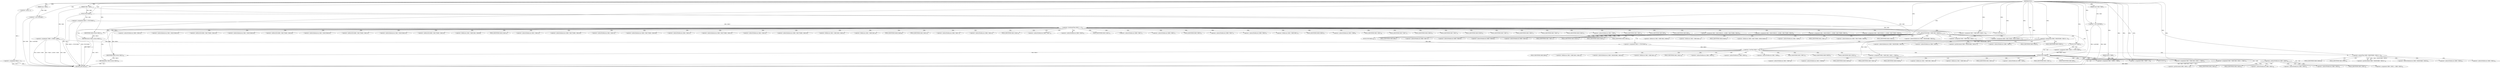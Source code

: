 digraph "FUN1" {  
"8" [label = <(METHOD,FUN1)<SUB>1</SUB>> ]
"256" [label = <(METHOD_RETURN,int)<SUB>1</SUB>> ]
"9" [label = <(PARAM,VAR1 *VAR2)<SUB>1</SUB>> ]
"10" [label = <(PARAM,size_t VAR3)<SUB>1</SUB>> ]
"11" [label = <(PARAM,const VAR4 *VAR5)<SUB>2</SUB>> ]
"12" [label = <(PARAM,int64_t VAR6)<SUB>3</SUB>> ]
"15" [label = <(&lt;operator&gt;.assignment,*VAR8 = &amp;VAR2-&gt;VAR9)<SUB>5</SUB>> ]
"22" [label = <(&lt;operator&gt;.assignment,VAR10 = -1)<SUB>6</SUB>> ]
"26" [label = <(&lt;operator&gt;.cast,(void)VAR3)<SUB>7</SUB>> ]
"29" [label = <(&lt;operator&gt;.cast,(void)VAR5)<SUB>8</SUB>> ]
"32" [label = <(&lt;operator&gt;.assignment,VAR2-&gt;VAR9.VAR11.VAR12 = VAR13)<SUB>10</SUB>> ]
"41" [label = <(&lt;operator&gt;.assignment,VAR10 = FUN2(VAR2))<SUB>12</SUB>> ]
"52" [label = <(&lt;operator&gt;.assignment,VAR8-&gt;VAR14 = FUN3 (VAR8))<SUB>16</SUB>> ]
"58" [label = <(&lt;operator&gt;.assignment,VAR2-&gt;VAR15[VAR16] = &amp;VAR8-&gt;VAR17[VAR8-&gt;VAR14])<SUB>19</SUB>> ]
"72" [label = <(&lt;operator&gt;.assignment,VAR2-&gt;VAR15[VAR18] = &amp;VAR8-&gt;VAR17[VAR8-&gt;VAR19])<SUB>20</SUB>> ]
"86" [label = <(&lt;operator&gt;.assignment,VAR2-&gt;VAR15[VAR20] = &amp;VAR8-&gt;VAR17[VAR8-&gt;VAR21])<SUB>21</SUB>> ]
"100" [label = <(&lt;operator&gt;.assignment,VAR2-&gt;VAR15[VAR22] = &amp;VAR8-&gt;VAR17[VAR8-&gt;VAR23])<SUB>22</SUB>> ]
"155" [label = <(&lt;operator&gt;.assignment,VAR2-&gt;VAR9.VAR11.VAR28 = 1)<SUB>37</SUB>> ]
"164" [label = <(&lt;operator&gt;.assignment,VAR10 = FUN5(VAR2))<SUB>39</SUB>> ]
"216" [label = <(FUN7,FUN7())<SUB>56</SUB>> ]
"233" [label = <(&lt;operator&gt;.assignment,VAR2-&gt;VAR47 = 0)<SUB>86</SUB>> ]
"238" [label = <(&lt;operator&gt;.assignment,VAR2-&gt;VAR48 = VAR6)<SUB>87</SUB>> ]
"244" [label = <(&lt;operator&gt;.assignment,VAR2-&gt;VAR9.VAR11.VAR28 = 0)<SUB>90</SUB>> ]
"253" [label = <(FUN7,FUN7())<SUB>91</SUB>> ]
"254" [label = <(RETURN,return VAR10;,return VAR10;)<SUB>92</SUB>> ]
"46" [label = <(&lt;operator&gt;.lessEqualsThan,VAR10 &lt;= 0)<SUB>13</SUB>> ]
"115" [label = <(FUN4,FUN4(VAR2-&gt;VAR9.VAR11.VAR24))<SUB>24</SUB>> ]
"169" [label = <(&lt;operator&gt;.lessThan,VAR10 &lt; 0)<SUB>41</SUB>> ]
"203" [label = <(FUN6,FUN6 (VAR8))<SUB>50</SUB>> ]
"255" [label = <(IDENTIFIER,VAR10,return VAR10;)<SUB>92</SUB>> ]
"24" [label = <(&lt;operator&gt;.minus,-1)<SUB>6</SUB>> ]
"43" [label = <(FUN2,FUN2(VAR2))<SUB>12</SUB>> ]
"50" [label = <(RETURN,return VAR10;,return VAR10;)<SUB>14</SUB>> ]
"56" [label = <(FUN3,FUN3 (VAR8))<SUB>16</SUB>> ]
"124" [label = <(&lt;operator&gt;.assignment,VAR8-&gt;VAR17[VAR8-&gt;VAR19].VAR25 = 1)<SUB>27</SUB>> ]
"166" [label = <(FUN5,FUN5(VAR2))<SUB>39</SUB>> ]
"192" [label = <(&lt;operator&gt;.assignment,VAR2-&gt;VAR9.VAR11.VAR12 = VAR29)<SUB>46</SUB>> ]
"206" [label = <(&lt;operator&gt;.assignment,VAR2-&gt;VAR9.VAR11.VAR12 = VAR29)<SUB>52</SUB>> ]
"222" [label = <(&lt;operator&gt;.postIncrement,VAR8-&gt;VAR31++)<SUB>60</SUB>> ]
"226" [label = <(&lt;operator&gt;.assignment,VAR8-&gt;VAR32 = VAR8-&gt;VAR33)<SUB>61</SUB>> ]
"51" [label = <(IDENTIFIER,VAR10,return VAR10;)<SUB>14</SUB>> ]
"136" [label = <(&lt;operator&gt;.greaterThan,VAR8-&gt;VAR26[VAR8-&gt;VAR14] &gt; 0)<SUB>30</SUB>> ]
"174" [label = <(&lt;operator&gt;.greaterThan,VAR8-&gt;VAR26[VAR8-&gt;VAR14] &gt; 0)<SUB>43</SUB>> ]
"146" [label = <(&lt;operator&gt;.postDecrement,VAR8-&gt;VAR26[VAR8-&gt;VAR14]--)<SUB>31</SUB>> ]
"184" [label = <(&lt;operator&gt;.postDecrement,VAR8-&gt;VAR26[VAR8-&gt;VAR14]--)<SUB>44</SUB>> ]
"53" [label = <(&lt;operator&gt;.indirectFieldAccess,VAR8-&gt;VAR14)<SUB>16</SUB>> ]
"59" [label = <(&lt;operator&gt;.indirectIndexAccess,VAR2-&gt;VAR15[VAR16])<SUB>19</SUB>> ]
"64" [label = <(&lt;operator&gt;.addressOf,&amp;VAR8-&gt;VAR17[VAR8-&gt;VAR14])<SUB>19</SUB>> ]
"73" [label = <(&lt;operator&gt;.indirectIndexAccess,VAR2-&gt;VAR15[VAR18])<SUB>20</SUB>> ]
"78" [label = <(&lt;operator&gt;.addressOf,&amp;VAR8-&gt;VAR17[VAR8-&gt;VAR19])<SUB>20</SUB>> ]
"87" [label = <(&lt;operator&gt;.indirectIndexAccess,VAR2-&gt;VAR15[VAR20])<SUB>21</SUB>> ]
"92" [label = <(&lt;operator&gt;.addressOf,&amp;VAR8-&gt;VAR17[VAR8-&gt;VAR21])<SUB>21</SUB>> ]
"101" [label = <(&lt;operator&gt;.indirectIndexAccess,VAR2-&gt;VAR15[VAR22])<SUB>22</SUB>> ]
"106" [label = <(&lt;operator&gt;.addressOf,&amp;VAR8-&gt;VAR17[VAR8-&gt;VAR23])<SUB>22</SUB>> ]
"156" [label = <(&lt;operator&gt;.fieldAccess,VAR2-&gt;VAR9.VAR11.VAR28)<SUB>37</SUB>> ]
"218" [label = <(&lt;operator&gt;.indirectFieldAccess,VAR8-&gt;VAR30)<SUB>58</SUB>> ]
"234" [label = <(&lt;operator&gt;.indirectFieldAccess,VAR2-&gt;VAR47)<SUB>86</SUB>> ]
"239" [label = <(&lt;operator&gt;.indirectFieldAccess,VAR2-&gt;VAR48)<SUB>87</SUB>> ]
"245" [label = <(&lt;operator&gt;.fieldAccess,VAR2-&gt;VAR9.VAR11.VAR28)<SUB>90</SUB>> ]
"55" [label = <(FIELD_IDENTIFIER,VAR14,VAR14)<SUB>16</SUB>> ]
"60" [label = <(&lt;operator&gt;.indirectFieldAccess,VAR2-&gt;VAR15)<SUB>19</SUB>> ]
"65" [label = <(&lt;operator&gt;.indirectIndexAccess,VAR8-&gt;VAR17[VAR8-&gt;VAR14])<SUB>19</SUB>> ]
"74" [label = <(&lt;operator&gt;.indirectFieldAccess,VAR2-&gt;VAR15)<SUB>20</SUB>> ]
"79" [label = <(&lt;operator&gt;.indirectIndexAccess,VAR8-&gt;VAR17[VAR8-&gt;VAR19])<SUB>20</SUB>> ]
"88" [label = <(&lt;operator&gt;.indirectFieldAccess,VAR2-&gt;VAR15)<SUB>21</SUB>> ]
"93" [label = <(&lt;operator&gt;.indirectIndexAccess,VAR8-&gt;VAR17[VAR8-&gt;VAR21])<SUB>21</SUB>> ]
"102" [label = <(&lt;operator&gt;.indirectFieldAccess,VAR2-&gt;VAR15)<SUB>22</SUB>> ]
"107" [label = <(&lt;operator&gt;.indirectIndexAccess,VAR8-&gt;VAR17[VAR8-&gt;VAR23])<SUB>22</SUB>> ]
"116" [label = <(&lt;operator&gt;.fieldAccess,VAR2-&gt;VAR9.VAR11.VAR24)<SUB>24</SUB>> ]
"157" [label = <(&lt;operator&gt;.fieldAccess,VAR2-&gt;VAR9.VAR11)<SUB>37</SUB>> ]
"162" [label = <(FIELD_IDENTIFIER,VAR28,VAR28)<SUB>37</SUB>> ]
"220" [label = <(FIELD_IDENTIFIER,VAR30,VAR30)<SUB>58</SUB>> ]
"236" [label = <(FIELD_IDENTIFIER,VAR47,VAR47)<SUB>86</SUB>> ]
"241" [label = <(FIELD_IDENTIFIER,VAR48,VAR48)<SUB>87</SUB>> ]
"246" [label = <(&lt;operator&gt;.fieldAccess,VAR2-&gt;VAR9.VAR11)<SUB>90</SUB>> ]
"251" [label = <(FIELD_IDENTIFIER,VAR28,VAR28)<SUB>90</SUB>> ]
"62" [label = <(FIELD_IDENTIFIER,VAR15,VAR15)<SUB>19</SUB>> ]
"66" [label = <(&lt;operator&gt;.indirectFieldAccess,VAR8-&gt;VAR17)<SUB>19</SUB>> ]
"69" [label = <(&lt;operator&gt;.indirectFieldAccess,VAR8-&gt;VAR14)<SUB>19</SUB>> ]
"76" [label = <(FIELD_IDENTIFIER,VAR15,VAR15)<SUB>20</SUB>> ]
"80" [label = <(&lt;operator&gt;.indirectFieldAccess,VAR8-&gt;VAR17)<SUB>20</SUB>> ]
"83" [label = <(&lt;operator&gt;.indirectFieldAccess,VAR8-&gt;VAR19)<SUB>20</SUB>> ]
"90" [label = <(FIELD_IDENTIFIER,VAR15,VAR15)<SUB>21</SUB>> ]
"94" [label = <(&lt;operator&gt;.indirectFieldAccess,VAR8-&gt;VAR17)<SUB>21</SUB>> ]
"97" [label = <(&lt;operator&gt;.indirectFieldAccess,VAR8-&gt;VAR21)<SUB>21</SUB>> ]
"104" [label = <(FIELD_IDENTIFIER,VAR15,VAR15)<SUB>22</SUB>> ]
"108" [label = <(&lt;operator&gt;.indirectFieldAccess,VAR8-&gt;VAR17)<SUB>22</SUB>> ]
"111" [label = <(&lt;operator&gt;.indirectFieldAccess,VAR8-&gt;VAR23)<SUB>22</SUB>> ]
"117" [label = <(&lt;operator&gt;.fieldAccess,VAR2-&gt;VAR9.VAR11)<SUB>24</SUB>> ]
"122" [label = <(FIELD_IDENTIFIER,VAR24,VAR24)<SUB>24</SUB>> ]
"125" [label = <(&lt;operator&gt;.fieldAccess,VAR8-&gt;VAR17[VAR8-&gt;VAR19].VAR25)<SUB>27</SUB>> ]
"158" [label = <(&lt;operator&gt;.indirectFieldAccess,VAR2-&gt;VAR9)<SUB>37</SUB>> ]
"161" [label = <(FIELD_IDENTIFIER,VAR11,VAR11)<SUB>37</SUB>> ]
"193" [label = <(&lt;operator&gt;.fieldAccess,VAR2-&gt;VAR9.VAR11.VAR12)<SUB>46</SUB>> ]
"207" [label = <(&lt;operator&gt;.fieldAccess,VAR2-&gt;VAR9.VAR11.VAR12)<SUB>52</SUB>> ]
"223" [label = <(&lt;operator&gt;.indirectFieldAccess,VAR8-&gt;VAR31)<SUB>60</SUB>> ]
"227" [label = <(&lt;operator&gt;.indirectFieldAccess,VAR8-&gt;VAR32)<SUB>61</SUB>> ]
"230" [label = <(&lt;operator&gt;.indirectFieldAccess,VAR8-&gt;VAR33)<SUB>61</SUB>> ]
"247" [label = <(&lt;operator&gt;.indirectFieldAccess,VAR2-&gt;VAR9)<SUB>90</SUB>> ]
"250" [label = <(FIELD_IDENTIFIER,VAR11,VAR11)<SUB>90</SUB>> ]
"68" [label = <(FIELD_IDENTIFIER,VAR17,VAR17)<SUB>19</SUB>> ]
"71" [label = <(FIELD_IDENTIFIER,VAR14,VAR14)<SUB>19</SUB>> ]
"82" [label = <(FIELD_IDENTIFIER,VAR17,VAR17)<SUB>20</SUB>> ]
"85" [label = <(FIELD_IDENTIFIER,VAR19,VAR19)<SUB>20</SUB>> ]
"96" [label = <(FIELD_IDENTIFIER,VAR17,VAR17)<SUB>21</SUB>> ]
"99" [label = <(FIELD_IDENTIFIER,VAR21,VAR21)<SUB>21</SUB>> ]
"110" [label = <(FIELD_IDENTIFIER,VAR17,VAR17)<SUB>22</SUB>> ]
"113" [label = <(FIELD_IDENTIFIER,VAR23,VAR23)<SUB>22</SUB>> ]
"118" [label = <(&lt;operator&gt;.indirectFieldAccess,VAR2-&gt;VAR9)<SUB>24</SUB>> ]
"121" [label = <(FIELD_IDENTIFIER,VAR11,VAR11)<SUB>24</SUB>> ]
"126" [label = <(&lt;operator&gt;.indirectIndexAccess,VAR8-&gt;VAR17[VAR8-&gt;VAR19])<SUB>27</SUB>> ]
"133" [label = <(FIELD_IDENTIFIER,VAR25,VAR25)<SUB>27</SUB>> ]
"137" [label = <(&lt;operator&gt;.indirectIndexAccess,VAR8-&gt;VAR26[VAR8-&gt;VAR14])<SUB>30</SUB>> ]
"160" [label = <(FIELD_IDENTIFIER,VAR9,VAR9)<SUB>37</SUB>> ]
"175" [label = <(&lt;operator&gt;.indirectIndexAccess,VAR8-&gt;VAR26[VAR8-&gt;VAR14])<SUB>43</SUB>> ]
"194" [label = <(&lt;operator&gt;.fieldAccess,VAR2-&gt;VAR9.VAR11)<SUB>46</SUB>> ]
"199" [label = <(FIELD_IDENTIFIER,VAR12,VAR12)<SUB>46</SUB>> ]
"208" [label = <(&lt;operator&gt;.fieldAccess,VAR2-&gt;VAR9.VAR11)<SUB>52</SUB>> ]
"213" [label = <(FIELD_IDENTIFIER,VAR12,VAR12)<SUB>52</SUB>> ]
"225" [label = <(FIELD_IDENTIFIER,VAR31,VAR31)<SUB>60</SUB>> ]
"229" [label = <(FIELD_IDENTIFIER,VAR32,VAR32)<SUB>61</SUB>> ]
"232" [label = <(FIELD_IDENTIFIER,VAR33,VAR33)<SUB>61</SUB>> ]
"249" [label = <(FIELD_IDENTIFIER,VAR9,VAR9)<SUB>90</SUB>> ]
"120" [label = <(FIELD_IDENTIFIER,VAR9,VAR9)<SUB>24</SUB>> ]
"127" [label = <(&lt;operator&gt;.indirectFieldAccess,VAR8-&gt;VAR17)<SUB>27</SUB>> ]
"130" [label = <(&lt;operator&gt;.indirectFieldAccess,VAR8-&gt;VAR19)<SUB>27</SUB>> ]
"138" [label = <(&lt;operator&gt;.indirectFieldAccess,VAR8-&gt;VAR26)<SUB>30</SUB>> ]
"141" [label = <(&lt;operator&gt;.indirectFieldAccess,VAR8-&gt;VAR14)<SUB>30</SUB>> ]
"147" [label = <(&lt;operator&gt;.indirectIndexAccess,VAR8-&gt;VAR26[VAR8-&gt;VAR14])<SUB>31</SUB>> ]
"176" [label = <(&lt;operator&gt;.indirectFieldAccess,VAR8-&gt;VAR26)<SUB>43</SUB>> ]
"179" [label = <(&lt;operator&gt;.indirectFieldAccess,VAR8-&gt;VAR14)<SUB>43</SUB>> ]
"185" [label = <(&lt;operator&gt;.indirectIndexAccess,VAR8-&gt;VAR26[VAR8-&gt;VAR14])<SUB>44</SUB>> ]
"195" [label = <(&lt;operator&gt;.indirectFieldAccess,VAR2-&gt;VAR9)<SUB>46</SUB>> ]
"198" [label = <(FIELD_IDENTIFIER,VAR11,VAR11)<SUB>46</SUB>> ]
"209" [label = <(&lt;operator&gt;.indirectFieldAccess,VAR2-&gt;VAR9)<SUB>52</SUB>> ]
"212" [label = <(FIELD_IDENTIFIER,VAR11,VAR11)<SUB>52</SUB>> ]
"129" [label = <(FIELD_IDENTIFIER,VAR17,VAR17)<SUB>27</SUB>> ]
"132" [label = <(FIELD_IDENTIFIER,VAR19,VAR19)<SUB>27</SUB>> ]
"140" [label = <(FIELD_IDENTIFIER,VAR26,VAR26)<SUB>30</SUB>> ]
"143" [label = <(FIELD_IDENTIFIER,VAR14,VAR14)<SUB>30</SUB>> ]
"148" [label = <(&lt;operator&gt;.indirectFieldAccess,VAR8-&gt;VAR26)<SUB>31</SUB>> ]
"151" [label = <(&lt;operator&gt;.indirectFieldAccess,VAR8-&gt;VAR14)<SUB>31</SUB>> ]
"178" [label = <(FIELD_IDENTIFIER,VAR26,VAR26)<SUB>43</SUB>> ]
"181" [label = <(FIELD_IDENTIFIER,VAR14,VAR14)<SUB>43</SUB>> ]
"186" [label = <(&lt;operator&gt;.indirectFieldAccess,VAR8-&gt;VAR26)<SUB>44</SUB>> ]
"189" [label = <(&lt;operator&gt;.indirectFieldAccess,VAR8-&gt;VAR14)<SUB>44</SUB>> ]
"197" [label = <(FIELD_IDENTIFIER,VAR9,VAR9)<SUB>46</SUB>> ]
"211" [label = <(FIELD_IDENTIFIER,VAR9,VAR9)<SUB>52</SUB>> ]
"150" [label = <(FIELD_IDENTIFIER,VAR26,VAR26)<SUB>31</SUB>> ]
"153" [label = <(FIELD_IDENTIFIER,VAR14,VAR14)<SUB>31</SUB>> ]
"188" [label = <(FIELD_IDENTIFIER,VAR26,VAR26)<SUB>44</SUB>> ]
"191" [label = <(FIELD_IDENTIFIER,VAR14,VAR14)<SUB>44</SUB>> ]
  "254" -> "256"  [ label = "DDG: &lt;RET&gt;"] 
  "50" -> "256"  [ label = "DDG: &lt;RET&gt;"] 
  "12" -> "256"  [ label = "DDG: VAR6"] 
  "15" -> "256"  [ label = "DDG: VAR8"] 
  "15" -> "256"  [ label = "DDG: &amp;VAR2-&gt;VAR9"] 
  "15" -> "256"  [ label = "DDG: *VAR8 = &amp;VAR2-&gt;VAR9"] 
  "22" -> "256"  [ label = "DDG: -1"] 
  "22" -> "256"  [ label = "DDG: VAR10 = -1"] 
  "26" -> "256"  [ label = "DDG: VAR3"] 
  "26" -> "256"  [ label = "DDG: (void)VAR3"] 
  "29" -> "256"  [ label = "DDG: VAR5"] 
  "29" -> "256"  [ label = "DDG: (void)VAR5"] 
  "32" -> "256"  [ label = "DDG: VAR2-&gt;VAR9.VAR11.VAR12 = VAR13"] 
  "43" -> "256"  [ label = "DDG: VAR2"] 
  "41" -> "256"  [ label = "DDG: FUN2(VAR2)"] 
  "41" -> "256"  [ label = "DDG: VAR10 = FUN2(VAR2)"] 
  "46" -> "256"  [ label = "DDG: VAR10"] 
  "46" -> "256"  [ label = "DDG: VAR10 &lt;= 0"] 
  "32" -> "256"  [ label = "DDG: VAR13"] 
  "8" -> "9"  [ label = "DDG: "] 
  "8" -> "10"  [ label = "DDG: "] 
  "8" -> "11"  [ label = "DDG: "] 
  "8" -> "12"  [ label = "DDG: "] 
  "9" -> "15"  [ label = "DDG: VAR2"] 
  "24" -> "22"  [ label = "DDG: 1"] 
  "10" -> "26"  [ label = "DDG: VAR3"] 
  "8" -> "26"  [ label = "DDG: "] 
  "11" -> "29"  [ label = "DDG: VAR5"] 
  "8" -> "29"  [ label = "DDG: "] 
  "8" -> "32"  [ label = "DDG: "] 
  "43" -> "41"  [ label = "DDG: VAR2"] 
  "56" -> "52"  [ label = "DDG: VAR8"] 
  "8" -> "155"  [ label = "DDG: "] 
  "166" -> "164"  [ label = "DDG: VAR2"] 
  "8" -> "216"  [ label = "DDG: "] 
  "8" -> "233"  [ label = "DDG: "] 
  "12" -> "238"  [ label = "DDG: VAR6"] 
  "8" -> "238"  [ label = "DDG: "] 
  "8" -> "244"  [ label = "DDG: "] 
  "8" -> "253"  [ label = "DDG: "] 
  "255" -> "254"  [ label = "DDG: VAR10"] 
  "46" -> "255"  [ label = "DDG: VAR10"] 
  "169" -> "255"  [ label = "DDG: VAR10"] 
  "8" -> "255"  [ label = "DDG: "] 
  "8" -> "24"  [ label = "DDG: "] 
  "9" -> "43"  [ label = "DDG: VAR2"] 
  "8" -> "43"  [ label = "DDG: "] 
  "41" -> "46"  [ label = "DDG: VAR10"] 
  "8" -> "46"  [ label = "DDG: "] 
  "51" -> "50"  [ label = "DDG: VAR10"] 
  "15" -> "56"  [ label = "DDG: VAR8"] 
  "8" -> "56"  [ label = "DDG: "] 
  "8" -> "124"  [ label = "DDG: "] 
  "43" -> "166"  [ label = "DDG: VAR2"] 
  "8" -> "166"  [ label = "DDG: "] 
  "9" -> "166"  [ label = "DDG: VAR2"] 
  "164" -> "169"  [ label = "DDG: VAR10"] 
  "8" -> "169"  [ label = "DDG: "] 
  "8" -> "192"  [ label = "DDG: "] 
  "52" -> "203"  [ label = "DDG: VAR8-&gt;VAR14"] 
  "56" -> "203"  [ label = "DDG: VAR8"] 
  "8" -> "203"  [ label = "DDG: "] 
  "8" -> "206"  [ label = "DDG: "] 
  "203" -> "226"  [ label = "DDG: VAR8"] 
  "46" -> "51"  [ label = "DDG: VAR10"] 
  "8" -> "51"  [ label = "DDG: "] 
  "203" -> "222"  [ label = "DDG: VAR8"] 
  "8" -> "136"  [ label = "DDG: "] 
  "8" -> "174"  [ label = "DDG: "] 
  "136" -> "146"  [ label = "DDG: VAR8-&gt;VAR26[VAR8-&gt;VAR14]"] 
  "174" -> "184"  [ label = "DDG: VAR8-&gt;VAR26[VAR8-&gt;VAR14]"] 
  "46" -> "68"  [ label = "CDG: "] 
  "46" -> "60"  [ label = "CDG: "] 
  "46" -> "120"  [ label = "CDG: "] 
  "46" -> "52"  [ label = "CDG: "] 
  "46" -> "102"  [ label = "CDG: "] 
  "46" -> "104"  [ label = "CDG: "] 
  "46" -> "74"  [ label = "CDG: "] 
  "46" -> "76"  [ label = "CDG: "] 
  "46" -> "50"  [ label = "CDG: "] 
  "46" -> "59"  [ label = "CDG: "] 
  "46" -> "247"  [ label = "CDG: "] 
  "46" -> "93"  [ label = "CDG: "] 
  "46" -> "80"  [ label = "CDG: "] 
  "46" -> "118"  [ label = "CDG: "] 
  "46" -> "100"  [ label = "CDG: "] 
  "46" -> "88"  [ label = "CDG: "] 
  "46" -> "249"  [ label = "CDG: "] 
  "46" -> "108"  [ label = "CDG: "] 
  "46" -> "86"  [ label = "CDG: "] 
  "46" -> "66"  [ label = "CDG: "] 
  "46" -> "116"  [ label = "CDG: "] 
  "46" -> "122"  [ label = "CDG: "] 
  "46" -> "72"  [ label = "CDG: "] 
  "46" -> "65"  [ label = "CDG: "] 
  "46" -> "253"  [ label = "CDG: "] 
  "46" -> "254"  [ label = "CDG: "] 
  "46" -> "71"  [ label = "CDG: "] 
  "46" -> "53"  [ label = "CDG: "] 
  "46" -> "117"  [ label = "CDG: "] 
  "46" -> "55"  [ label = "CDG: "] 
  "46" -> "107"  [ label = "CDG: "] 
  "46" -> "94"  [ label = "CDG: "] 
  "46" -> "115"  [ label = "CDG: "] 
  "46" -> "73"  [ label = "CDG: "] 
  "46" -> "96"  [ label = "CDG: "] 
  "46" -> "64"  [ label = "CDG: "] 
  "46" -> "113"  [ label = "CDG: "] 
  "46" -> "85"  [ label = "CDG: "] 
  "46" -> "56"  [ label = "CDG: "] 
  "46" -> "69"  [ label = "CDG: "] 
  "46" -> "244"  [ label = "CDG: "] 
  "46" -> "121"  [ label = "CDG: "] 
  "46" -> "92"  [ label = "CDG: "] 
  "46" -> "245"  [ label = "CDG: "] 
  "46" -> "87"  [ label = "CDG: "] 
  "46" -> "97"  [ label = "CDG: "] 
  "46" -> "101"  [ label = "CDG: "] 
  "46" -> "90"  [ label = "CDG: "] 
  "46" -> "246"  [ label = "CDG: "] 
  "46" -> "79"  [ label = "CDG: "] 
  "46" -> "58"  [ label = "CDG: "] 
  "46" -> "111"  [ label = "CDG: "] 
  "46" -> "99"  [ label = "CDG: "] 
  "46" -> "106"  [ label = "CDG: "] 
  "46" -> "251"  [ label = "CDG: "] 
  "46" -> "82"  [ label = "CDG: "] 
  "46" -> "83"  [ label = "CDG: "] 
  "46" -> "110"  [ label = "CDG: "] 
  "46" -> "250"  [ label = "CDG: "] 
  "46" -> "78"  [ label = "CDG: "] 
  "46" -> "62"  [ label = "CDG: "] 
  "115" -> "136"  [ label = "CDG: "] 
  "115" -> "161"  [ label = "CDG: "] 
  "115" -> "162"  [ label = "CDG: "] 
  "115" -> "129"  [ label = "CDG: "] 
  "115" -> "138"  [ label = "CDG: "] 
  "115" -> "127"  [ label = "CDG: "] 
  "115" -> "158"  [ label = "CDG: "] 
  "115" -> "160"  [ label = "CDG: "] 
  "115" -> "141"  [ label = "CDG: "] 
  "115" -> "140"  [ label = "CDG: "] 
  "115" -> "133"  [ label = "CDG: "] 
  "115" -> "169"  [ label = "CDG: "] 
  "115" -> "132"  [ label = "CDG: "] 
  "115" -> "137"  [ label = "CDG: "] 
  "115" -> "130"  [ label = "CDG: "] 
  "115" -> "164"  [ label = "CDG: "] 
  "115" -> "155"  [ label = "CDG: "] 
  "115" -> "166"  [ label = "CDG: "] 
  "115" -> "157"  [ label = "CDG: "] 
  "115" -> "143"  [ label = "CDG: "] 
  "115" -> "126"  [ label = "CDG: "] 
  "115" -> "156"  [ label = "CDG: "] 
  "115" -> "124"  [ label = "CDG: "] 
  "115" -> "125"  [ label = "CDG: "] 
  "169" -> "192"  [ label = "CDG: "] 
  "169" -> "181"  [ label = "CDG: "] 
  "169" -> "195"  [ label = "CDG: "] 
  "169" -> "174"  [ label = "CDG: "] 
  "169" -> "194"  [ label = "CDG: "] 
  "169" -> "176"  [ label = "CDG: "] 
  "169" -> "199"  [ label = "CDG: "] 
  "169" -> "179"  [ label = "CDG: "] 
  "169" -> "178"  [ label = "CDG: "] 
  "169" -> "197"  [ label = "CDG: "] 
  "169" -> "198"  [ label = "CDG: "] 
  "169" -> "193"  [ label = "CDG: "] 
  "169" -> "175"  [ label = "CDG: "] 
  "169" -> "203"  [ label = "CDG: "] 
  "203" -> "209"  [ label = "CDG: "] 
  "203" -> "213"  [ label = "CDG: "] 
  "203" -> "206"  [ label = "CDG: "] 
  "203" -> "208"  [ label = "CDG: "] 
  "203" -> "238"  [ label = "CDG: "] 
  "203" -> "236"  [ label = "CDG: "] 
  "203" -> "241"  [ label = "CDG: "] 
  "203" -> "216"  [ label = "CDG: "] 
  "203" -> "207"  [ label = "CDG: "] 
  "203" -> "212"  [ label = "CDG: "] 
  "203" -> "233"  [ label = "CDG: "] 
  "203" -> "239"  [ label = "CDG: "] 
  "203" -> "220"  [ label = "CDG: "] 
  "203" -> "234"  [ label = "CDG: "] 
  "203" -> "211"  [ label = "CDG: "] 
  "203" -> "218"  [ label = "CDG: "] 
  "218" -> "230"  [ label = "CDG: "] 
  "218" -> "226"  [ label = "CDG: "] 
  "218" -> "229"  [ label = "CDG: "] 
  "218" -> "227"  [ label = "CDG: "] 
  "218" -> "222"  [ label = "CDG: "] 
  "218" -> "225"  [ label = "CDG: "] 
  "218" -> "232"  [ label = "CDG: "] 
  "218" -> "223"  [ label = "CDG: "] 
  "136" -> "146"  [ label = "CDG: "] 
  "136" -> "150"  [ label = "CDG: "] 
  "136" -> "148"  [ label = "CDG: "] 
  "136" -> "147"  [ label = "CDG: "] 
  "136" -> "151"  [ label = "CDG: "] 
  "136" -> "153"  [ label = "CDG: "] 
  "174" -> "188"  [ label = "CDG: "] 
  "174" -> "184"  [ label = "CDG: "] 
  "174" -> "186"  [ label = "CDG: "] 
  "174" -> "185"  [ label = "CDG: "] 
  "174" -> "189"  [ label = "CDG: "] 
  "174" -> "191"  [ label = "CDG: "] 
}
